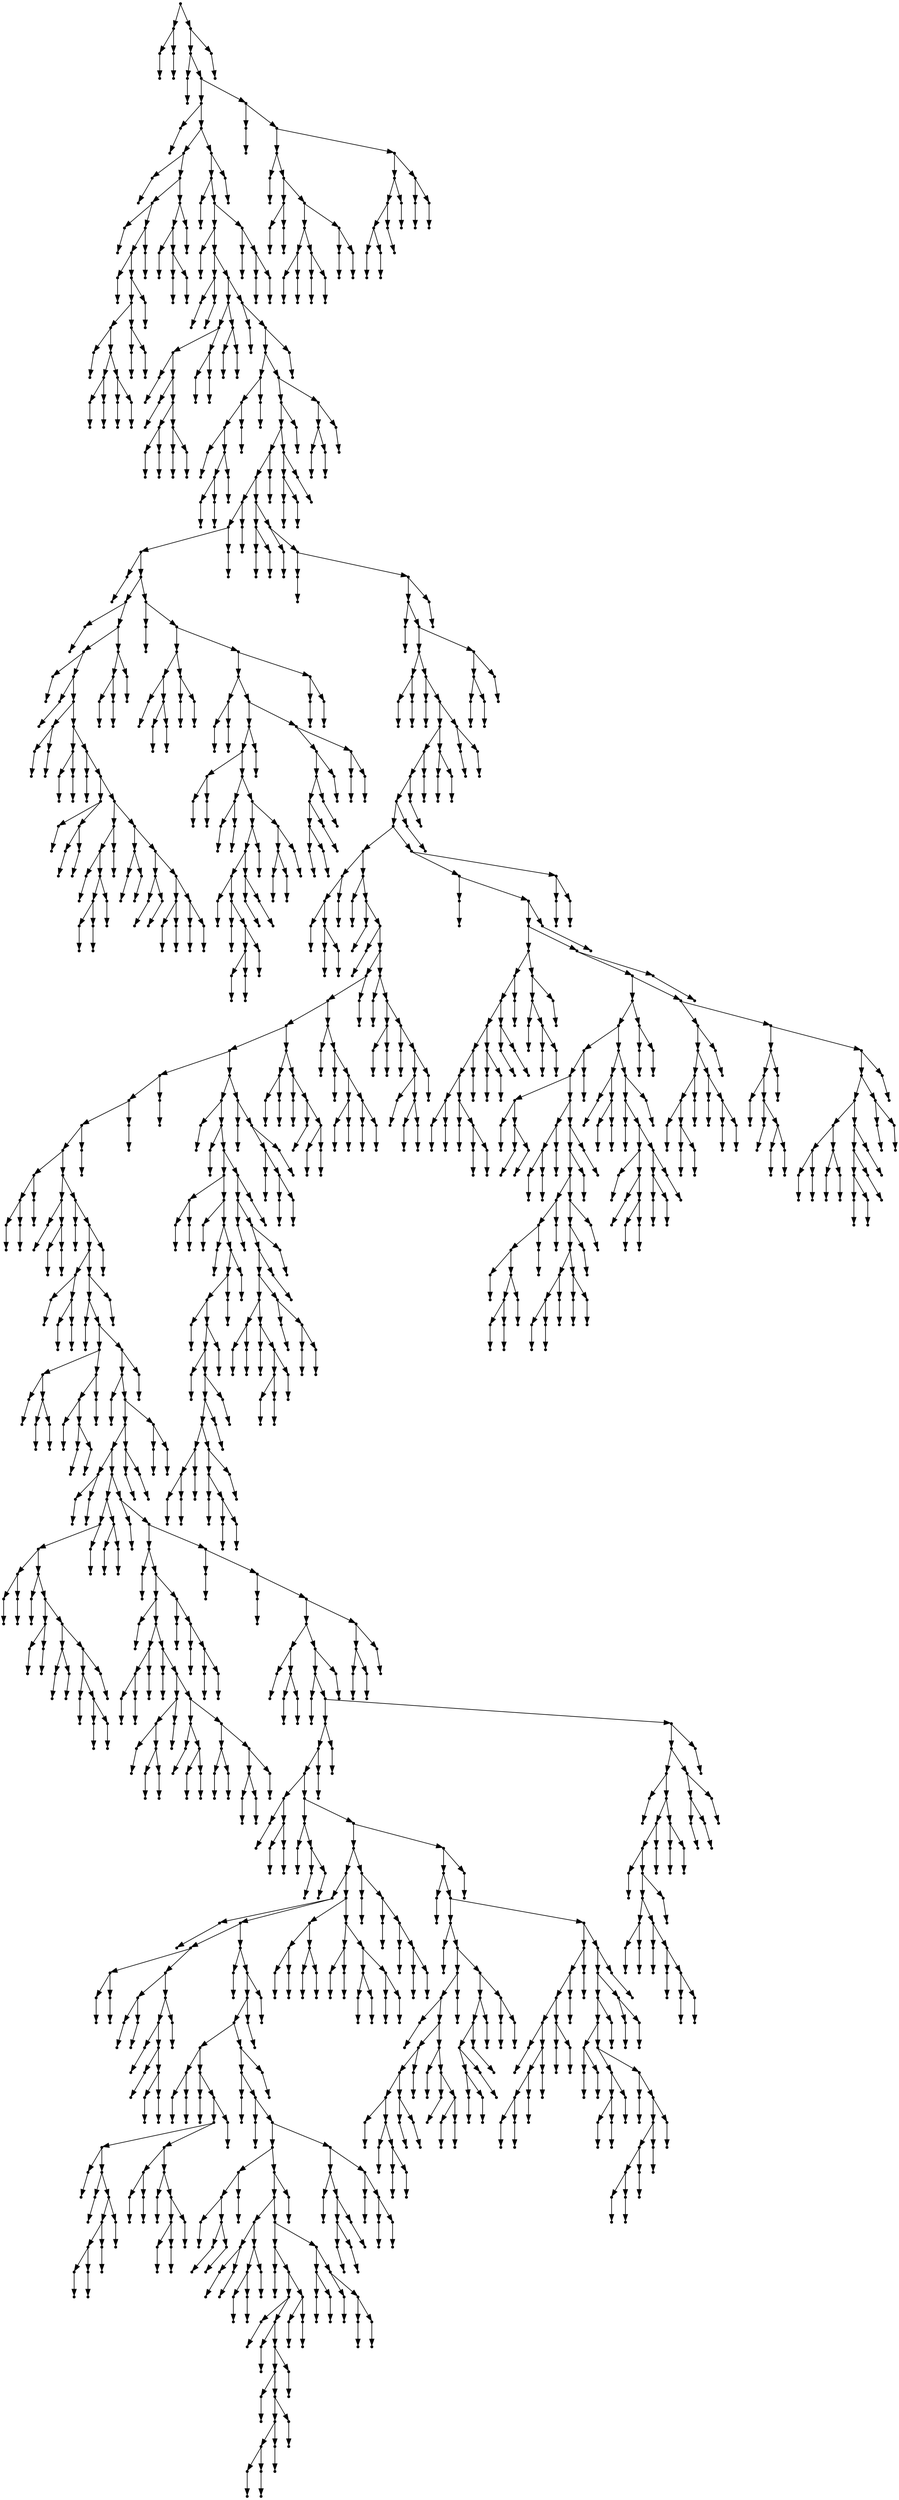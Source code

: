 digraph {
  1582 [shape=point];
  4 [shape=point];
  1 [shape=point];
  0 [shape=point];
  3 [shape=point];
  2 [shape=point];
  1581 [shape=point];
  1578 [shape=point];
  6 [shape=point];
  5 [shape=point];
  1577 [shape=point];
  1529 [shape=point];
  8 [shape=point];
  7 [shape=point];
  1528 [shape=point];
  55 [shape=point];
  10 [shape=point];
  9 [shape=point];
  54 [shape=point];
  42 [shape=point];
  12 [shape=point];
  11 [shape=point];
  41 [shape=point];
  38 [shape=point];
  14 [shape=point];
  13 [shape=point];
  37 [shape=point];
  34 [shape=point];
  28 [shape=point];
  16 [shape=point];
  15 [shape=point];
  27 [shape=point];
  21 [shape=point];
  18 [shape=point];
  17 [shape=point];
  20 [shape=point];
  19 [shape=point];
  26 [shape=point];
  23 [shape=point];
  22 [shape=point];
  25 [shape=point];
  24 [shape=point];
  33 [shape=point];
  30 [shape=point];
  29 [shape=point];
  32 [shape=point];
  31 [shape=point];
  36 [shape=point];
  35 [shape=point];
  40 [shape=point];
  39 [shape=point];
  53 [shape=point];
  50 [shape=point];
  44 [shape=point];
  43 [shape=point];
  49 [shape=point];
  46 [shape=point];
  45 [shape=point];
  48 [shape=point];
  47 [shape=point];
  52 [shape=point];
  51 [shape=point];
  1527 [shape=point];
  1524 [shape=point];
  57 [shape=point];
  56 [shape=point];
  1523 [shape=point];
  1514 [shape=point];
  59 [shape=point];
  58 [shape=point];
  1513 [shape=point];
  64 [shape=point];
  61 [shape=point];
  60 [shape=point];
  63 [shape=point];
  62 [shape=point];
  1512 [shape=point];
  93 [shape=point];
  87 [shape=point];
  81 [shape=point];
  66 [shape=point];
  65 [shape=point];
  80 [shape=point];
  68 [shape=point];
  67 [shape=point];
  79 [shape=point];
  73 [shape=point];
  70 [shape=point];
  69 [shape=point];
  72 [shape=point];
  71 [shape=point];
  78 [shape=point];
  75 [shape=point];
  74 [shape=point];
  77 [shape=point];
  76 [shape=point];
  86 [shape=point];
  83 [shape=point];
  82 [shape=point];
  85 [shape=point];
  84 [shape=point];
  92 [shape=point];
  89 [shape=point];
  88 [shape=point];
  91 [shape=point];
  90 [shape=point];
  1511 [shape=point];
  95 [shape=point];
  94 [shape=point];
  1510 [shape=point];
  1507 [shape=point];
  112 [shape=point];
  109 [shape=point];
  106 [shape=point];
  97 [shape=point];
  96 [shape=point];
  105 [shape=point];
  102 [shape=point];
  99 [shape=point];
  98 [shape=point];
  101 [shape=point];
  100 [shape=point];
  104 [shape=point];
  103 [shape=point];
  108 [shape=point];
  107 [shape=point];
  111 [shape=point];
  110 [shape=point];
  1506 [shape=point];
  1497 [shape=point];
  1494 [shape=point];
  1485 [shape=point];
  1482 [shape=point];
  300 [shape=point];
  297 [shape=point];
  294 [shape=point];
  114 [shape=point];
  113 [shape=point];
  293 [shape=point];
  194 [shape=point];
  116 [shape=point];
  115 [shape=point];
  193 [shape=point];
  184 [shape=point];
  118 [shape=point];
  117 [shape=point];
  183 [shape=point];
  120 [shape=point];
  119 [shape=point];
  182 [shape=point];
  125 [shape=point];
  122 [shape=point];
  121 [shape=point];
  124 [shape=point];
  123 [shape=point];
  181 [shape=point];
  130 [shape=point];
  127 [shape=point];
  126 [shape=point];
  129 [shape=point];
  128 [shape=point];
  180 [shape=point];
  132 [shape=point];
  131 [shape=point];
  179 [shape=point];
  140 [shape=point];
  134 [shape=point];
  133 [shape=point];
  139 [shape=point];
  136 [shape=point];
  135 [shape=point];
  138 [shape=point];
  137 [shape=point];
  178 [shape=point];
  154 [shape=point];
  151 [shape=point];
  142 [shape=point];
  141 [shape=point];
  150 [shape=point];
  147 [shape=point];
  144 [shape=point];
  143 [shape=point];
  146 [shape=point];
  145 [shape=point];
  149 [shape=point];
  148 [shape=point];
  153 [shape=point];
  152 [shape=point];
  177 [shape=point];
  159 [shape=point];
  156 [shape=point];
  155 [shape=point];
  158 [shape=point];
  157 [shape=point];
  176 [shape=point];
  164 [shape=point];
  161 [shape=point];
  160 [shape=point];
  163 [shape=point];
  162 [shape=point];
  175 [shape=point];
  169 [shape=point];
  166 [shape=point];
  165 [shape=point];
  168 [shape=point];
  167 [shape=point];
  174 [shape=point];
  171 [shape=point];
  170 [shape=point];
  173 [shape=point];
  172 [shape=point];
  192 [shape=point];
  189 [shape=point];
  186 [shape=point];
  185 [shape=point];
  188 [shape=point];
  187 [shape=point];
  191 [shape=point];
  190 [shape=point];
  292 [shape=point];
  196 [shape=point];
  195 [shape=point];
  291 [shape=point];
  210 [shape=point];
  204 [shape=point];
  198 [shape=point];
  197 [shape=point];
  203 [shape=point];
  200 [shape=point];
  199 [shape=point];
  202 [shape=point];
  201 [shape=point];
  209 [shape=point];
  206 [shape=point];
  205 [shape=point];
  208 [shape=point];
  207 [shape=point];
  290 [shape=point];
  284 [shape=point];
  215 [shape=point];
  212 [shape=point];
  211 [shape=point];
  214 [shape=point];
  213 [shape=point];
  283 [shape=point];
  262 [shape=point];
  259 [shape=point];
  220 [shape=point];
  217 [shape=point];
  216 [shape=point];
  219 [shape=point];
  218 [shape=point];
  258 [shape=point];
  225 [shape=point];
  222 [shape=point];
  221 [shape=point];
  224 [shape=point];
  223 [shape=point];
  257 [shape=point];
  248 [shape=point];
  245 [shape=point];
  239 [shape=point];
  227 [shape=point];
  226 [shape=point];
  238 [shape=point];
  229 [shape=point];
  228 [shape=point];
  237 [shape=point];
  234 [shape=point];
  231 [shape=point];
  230 [shape=point];
  233 [shape=point];
  232 [shape=point];
  236 [shape=point];
  235 [shape=point];
  244 [shape=point];
  241 [shape=point];
  240 [shape=point];
  243 [shape=point];
  242 [shape=point];
  247 [shape=point];
  246 [shape=point];
  256 [shape=point];
  253 [shape=point];
  250 [shape=point];
  249 [shape=point];
  252 [shape=point];
  251 [shape=point];
  255 [shape=point];
  254 [shape=point];
  261 [shape=point];
  260 [shape=point];
  282 [shape=point];
  276 [shape=point];
  273 [shape=point];
  270 [shape=point];
  267 [shape=point];
  264 [shape=point];
  263 [shape=point];
  266 [shape=point];
  265 [shape=point];
  269 [shape=point];
  268 [shape=point];
  272 [shape=point];
  271 [shape=point];
  275 [shape=point];
  274 [shape=point];
  281 [shape=point];
  278 [shape=point];
  277 [shape=point];
  280 [shape=point];
  279 [shape=point];
  289 [shape=point];
  286 [shape=point];
  285 [shape=point];
  288 [shape=point];
  287 [shape=point];
  296 [shape=point];
  295 [shape=point];
  299 [shape=point];
  298 [shape=point];
  1481 [shape=point];
  305 [shape=point];
  302 [shape=point];
  301 [shape=point];
  304 [shape=point];
  303 [shape=point];
  1480 [shape=point];
  307 [shape=point];
  306 [shape=point];
  1479 [shape=point];
  309 [shape=point];
  308 [shape=point];
  1478 [shape=point];
  1475 [shape=point];
  311 [shape=point];
  310 [shape=point];
  1474 [shape=point];
  1465 [shape=point];
  316 [shape=point];
  313 [shape=point];
  312 [shape=point];
  315 [shape=point];
  314 [shape=point];
  1464 [shape=point];
  318 [shape=point];
  317 [shape=point];
  1463 [shape=point];
  1457 [shape=point];
  1451 [shape=point];
  1448 [shape=point];
  1445 [shape=point];
  1442 [shape=point];
  1202 [shape=point];
  329 [shape=point];
  326 [shape=point];
  320 [shape=point];
  319 [shape=point];
  325 [shape=point];
  322 [shape=point];
  321 [shape=point];
  324 [shape=point];
  323 [shape=point];
  328 [shape=point];
  327 [shape=point];
  1201 [shape=point];
  331 [shape=point];
  330 [shape=point];
  1200 [shape=point];
  333 [shape=point];
  332 [shape=point];
  1199 [shape=point];
  335 [shape=point];
  334 [shape=point];
  1198 [shape=point];
  1174 [shape=point];
  1171 [shape=point];
  1153 [shape=point];
  1135 [shape=point];
  1021 [shape=point];
  1018 [shape=point];
  1015 [shape=point];
  1012 [shape=point];
  343 [shape=point];
  340 [shape=point];
  337 [shape=point];
  336 [shape=point];
  339 [shape=point];
  338 [shape=point];
  342 [shape=point];
  341 [shape=point];
  1011 [shape=point];
  351 [shape=point];
  345 [shape=point];
  344 [shape=point];
  350 [shape=point];
  347 [shape=point];
  346 [shape=point];
  349 [shape=point];
  348 [shape=point];
  1010 [shape=point];
  353 [shape=point];
  352 [shape=point];
  1009 [shape=point];
  1006 [shape=point];
  361 [shape=point];
  355 [shape=point];
  354 [shape=point];
  360 [shape=point];
  357 [shape=point];
  356 [shape=point];
  359 [shape=point];
  358 [shape=point];
  1005 [shape=point];
  1002 [shape=point];
  363 [shape=point];
  362 [shape=point];
  1001 [shape=point];
  383 [shape=point];
  371 [shape=point];
  365 [shape=point];
  364 [shape=point];
  370 [shape=point];
  367 [shape=point];
  366 [shape=point];
  369 [shape=point];
  368 [shape=point];
  382 [shape=point];
  379 [shape=point];
  373 [shape=point];
  372 [shape=point];
  378 [shape=point];
  375 [shape=point];
  374 [shape=point];
  377 [shape=point];
  376 [shape=point];
  381 [shape=point];
  380 [shape=point];
  1000 [shape=point];
  997 [shape=point];
  385 [shape=point];
  384 [shape=point];
  996 [shape=point];
  990 [shape=point];
  984 [shape=point];
  390 [shape=point];
  387 [shape=point];
  386 [shape=point];
  389 [shape=point];
  388 [shape=point];
  983 [shape=point];
  431 [shape=point];
  425 [shape=point];
  422 [shape=point];
  395 [shape=point];
  392 [shape=point];
  391 [shape=point];
  394 [shape=point];
  393 [shape=point];
  421 [shape=point];
  397 [shape=point];
  396 [shape=point];
  420 [shape=point];
  402 [shape=point];
  399 [shape=point];
  398 [shape=point];
  401 [shape=point];
  400 [shape=point];
  419 [shape=point];
  407 [shape=point];
  404 [shape=point];
  403 [shape=point];
  406 [shape=point];
  405 [shape=point];
  418 [shape=point];
  415 [shape=point];
  409 [shape=point];
  408 [shape=point];
  414 [shape=point];
  411 [shape=point];
  410 [shape=point];
  413 [shape=point];
  412 [shape=point];
  417 [shape=point];
  416 [shape=point];
  424 [shape=point];
  423 [shape=point];
  430 [shape=point];
  427 [shape=point];
  426 [shape=point];
  429 [shape=point];
  428 [shape=point];
  982 [shape=point];
  433 [shape=point];
  432 [shape=point];
  981 [shape=point];
  498 [shape=point];
  435 [shape=point];
  434 [shape=point];
  497 [shape=point];
  485 [shape=point];
  437 [shape=point];
  436 [shape=point];
  484 [shape=point];
  445 [shape=point];
  442 [shape=point];
  439 [shape=point];
  438 [shape=point];
  441 [shape=point];
  440 [shape=point];
  444 [shape=point];
  443 [shape=point];
  483 [shape=point];
  447 [shape=point];
  446 [shape=point];
  482 [shape=point];
  458 [shape=point];
  455 [shape=point];
  449 [shape=point];
  448 [shape=point];
  454 [shape=point];
  451 [shape=point];
  450 [shape=point];
  453 [shape=point];
  452 [shape=point];
  457 [shape=point];
  456 [shape=point];
  481 [shape=point];
  466 [shape=point];
  460 [shape=point];
  459 [shape=point];
  465 [shape=point];
  462 [shape=point];
  461 [shape=point];
  464 [shape=point];
  463 [shape=point];
  480 [shape=point];
  471 [shape=point];
  468 [shape=point];
  467 [shape=point];
  470 [shape=point];
  469 [shape=point];
  479 [shape=point];
  476 [shape=point];
  473 [shape=point];
  472 [shape=point];
  475 [shape=point];
  474 [shape=point];
  478 [shape=point];
  477 [shape=point];
  496 [shape=point];
  487 [shape=point];
  486 [shape=point];
  495 [shape=point];
  489 [shape=point];
  488 [shape=point];
  494 [shape=point];
  491 [shape=point];
  490 [shape=point];
  493 [shape=point];
  492 [shape=point];
  980 [shape=point];
  500 [shape=point];
  499 [shape=point];
  979 [shape=point];
  502 [shape=point];
  501 [shape=point];
  978 [shape=point];
  969 [shape=point];
  510 [shape=point];
  504 [shape=point];
  503 [shape=point];
  509 [shape=point];
  506 [shape=point];
  505 [shape=point];
  508 [shape=point];
  507 [shape=point];
  968 [shape=point];
  965 [shape=point];
  512 [shape=point];
  511 [shape=point];
  964 [shape=point];
  916 [shape=point];
  913 [shape=point];
  910 [shape=point];
  520 [shape=point];
  514 [shape=point];
  513 [shape=point];
  519 [shape=point];
  516 [shape=point];
  515 [shape=point];
  518 [shape=point];
  517 [shape=point];
  909 [shape=point];
  528 [shape=point];
  522 [shape=point];
  521 [shape=point];
  527 [shape=point];
  524 [shape=point];
  523 [shape=point];
  526 [shape=point];
  525 [shape=point];
  908 [shape=point];
  767 [shape=point];
  752 [shape=point];
  722 [shape=point];
  530 [shape=point];
  529 [shape=point];
  721 [shape=point];
  556 [shape=point];
  535 [shape=point];
  532 [shape=point];
  531 [shape=point];
  534 [shape=point];
  533 [shape=point];
  555 [shape=point];
  540 [shape=point];
  537 [shape=point];
  536 [shape=point];
  539 [shape=point];
  538 [shape=point];
  554 [shape=point];
  551 [shape=point];
  542 [shape=point];
  541 [shape=point];
  550 [shape=point];
  544 [shape=point];
  543 [shape=point];
  549 [shape=point];
  546 [shape=point];
  545 [shape=point];
  548 [shape=point];
  547 [shape=point];
  553 [shape=point];
  552 [shape=point];
  720 [shape=point];
  558 [shape=point];
  557 [shape=point];
  719 [shape=point];
  716 [shape=point];
  713 [shape=point];
  605 [shape=point];
  563 [shape=point];
  560 [shape=point];
  559 [shape=point];
  562 [shape=point];
  561 [shape=point];
  604 [shape=point];
  565 [shape=point];
  564 [shape=point];
  603 [shape=point];
  600 [shape=point];
  582 [shape=point];
  567 [shape=point];
  566 [shape=point];
  581 [shape=point];
  569 [shape=point];
  568 [shape=point];
  580 [shape=point];
  577 [shape=point];
  574 [shape=point];
  571 [shape=point];
  570 [shape=point];
  573 [shape=point];
  572 [shape=point];
  576 [shape=point];
  575 [shape=point];
  579 [shape=point];
  578 [shape=point];
  599 [shape=point];
  587 [shape=point];
  584 [shape=point];
  583 [shape=point];
  586 [shape=point];
  585 [shape=point];
  598 [shape=point];
  589 [shape=point];
  588 [shape=point];
  597 [shape=point];
  594 [shape=point];
  591 [shape=point];
  590 [shape=point];
  593 [shape=point];
  592 [shape=point];
  596 [shape=point];
  595 [shape=point];
  602 [shape=point];
  601 [shape=point];
  712 [shape=point];
  709 [shape=point];
  607 [shape=point];
  606 [shape=point];
  708 [shape=point];
  609 [shape=point];
  608 [shape=point];
  707 [shape=point];
  686 [shape=point];
  620 [shape=point];
  617 [shape=point];
  611 [shape=point];
  610 [shape=point];
  616 [shape=point];
  613 [shape=point];
  612 [shape=point];
  615 [shape=point];
  614 [shape=point];
  619 [shape=point];
  618 [shape=point];
  685 [shape=point];
  682 [shape=point];
  634 [shape=point];
  625 [shape=point];
  622 [shape=point];
  621 [shape=point];
  624 [shape=point];
  623 [shape=point];
  633 [shape=point];
  630 [shape=point];
  627 [shape=point];
  626 [shape=point];
  629 [shape=point];
  628 [shape=point];
  632 [shape=point];
  631 [shape=point];
  681 [shape=point];
  666 [shape=point];
  636 [shape=point];
  635 [shape=point];
  665 [shape=point];
  659 [shape=point];
  638 [shape=point];
  637 [shape=point];
  658 [shape=point];
  640 [shape=point];
  639 [shape=point];
  657 [shape=point];
  654 [shape=point];
  642 [shape=point];
  641 [shape=point];
  653 [shape=point];
  650 [shape=point];
  647 [shape=point];
  644 [shape=point];
  643 [shape=point];
  646 [shape=point];
  645 [shape=point];
  649 [shape=point];
  648 [shape=point];
  652 [shape=point];
  651 [shape=point];
  656 [shape=point];
  655 [shape=point];
  664 [shape=point];
  661 [shape=point];
  660 [shape=point];
  663 [shape=point];
  662 [shape=point];
  680 [shape=point];
  671 [shape=point];
  668 [shape=point];
  667 [shape=point];
  670 [shape=point];
  669 [shape=point];
  679 [shape=point];
  673 [shape=point];
  672 [shape=point];
  678 [shape=point];
  675 [shape=point];
  674 [shape=point];
  677 [shape=point];
  676 [shape=point];
  684 [shape=point];
  683 [shape=point];
  706 [shape=point];
  697 [shape=point];
  688 [shape=point];
  687 [shape=point];
  696 [shape=point];
  693 [shape=point];
  690 [shape=point];
  689 [shape=point];
  692 [shape=point];
  691 [shape=point];
  695 [shape=point];
  694 [shape=point];
  705 [shape=point];
  699 [shape=point];
  698 [shape=point];
  704 [shape=point];
  701 [shape=point];
  700 [shape=point];
  703 [shape=point];
  702 [shape=point];
  711 [shape=point];
  710 [shape=point];
  715 [shape=point];
  714 [shape=point];
  718 [shape=point];
  717 [shape=point];
  751 [shape=point];
  733 [shape=point];
  727 [shape=point];
  724 [shape=point];
  723 [shape=point];
  726 [shape=point];
  725 [shape=point];
  732 [shape=point];
  729 [shape=point];
  728 [shape=point];
  731 [shape=point];
  730 [shape=point];
  750 [shape=point];
  738 [shape=point];
  735 [shape=point];
  734 [shape=point];
  737 [shape=point];
  736 [shape=point];
  749 [shape=point];
  743 [shape=point];
  740 [shape=point];
  739 [shape=point];
  742 [shape=point];
  741 [shape=point];
  748 [shape=point];
  745 [shape=point];
  744 [shape=point];
  747 [shape=point];
  746 [shape=point];
  766 [shape=point];
  754 [shape=point];
  753 [shape=point];
  765 [shape=point];
  756 [shape=point];
  755 [shape=point];
  764 [shape=point];
  758 [shape=point];
  757 [shape=point];
  763 [shape=point];
  760 [shape=point];
  759 [shape=point];
  762 [shape=point];
  761 [shape=point];
  907 [shape=point];
  904 [shape=point];
  769 [shape=point];
  768 [shape=point];
  903 [shape=point];
  831 [shape=point];
  771 [shape=point];
  770 [shape=point];
  830 [shape=point];
  809 [shape=point];
  806 [shape=point];
  773 [shape=point];
  772 [shape=point];
  805 [shape=point];
  793 [shape=point];
  790 [shape=point];
  784 [shape=point];
  775 [shape=point];
  774 [shape=point];
  783 [shape=point];
  777 [shape=point];
  776 [shape=point];
  782 [shape=point];
  779 [shape=point];
  778 [shape=point];
  781 [shape=point];
  780 [shape=point];
  789 [shape=point];
  786 [shape=point];
  785 [shape=point];
  788 [shape=point];
  787 [shape=point];
  792 [shape=point];
  791 [shape=point];
  804 [shape=point];
  795 [shape=point];
  794 [shape=point];
  803 [shape=point];
  797 [shape=point];
  796 [shape=point];
  802 [shape=point];
  799 [shape=point];
  798 [shape=point];
  801 [shape=point];
  800 [shape=point];
  808 [shape=point];
  807 [shape=point];
  829 [shape=point];
  823 [shape=point];
  820 [shape=point];
  817 [shape=point];
  814 [shape=point];
  811 [shape=point];
  810 [shape=point];
  813 [shape=point];
  812 [shape=point];
  816 [shape=point];
  815 [shape=point];
  819 [shape=point];
  818 [shape=point];
  822 [shape=point];
  821 [shape=point];
  828 [shape=point];
  825 [shape=point];
  824 [shape=point];
  827 [shape=point];
  826 [shape=point];
  902 [shape=point];
  857 [shape=point];
  854 [shape=point];
  851 [shape=point];
  845 [shape=point];
  833 [shape=point];
  832 [shape=point];
  844 [shape=point];
  841 [shape=point];
  838 [shape=point];
  835 [shape=point];
  834 [shape=point];
  837 [shape=point];
  836 [shape=point];
  840 [shape=point];
  839 [shape=point];
  843 [shape=point];
  842 [shape=point];
  850 [shape=point];
  847 [shape=point];
  846 [shape=point];
  849 [shape=point];
  848 [shape=point];
  853 [shape=point];
  852 [shape=point];
  856 [shape=point];
  855 [shape=point];
  901 [shape=point];
  898 [shape=point];
  892 [shape=point];
  889 [shape=point];
  862 [shape=point];
  859 [shape=point];
  858 [shape=point];
  861 [shape=point];
  860 [shape=point];
  888 [shape=point];
  870 [shape=point];
  867 [shape=point];
  864 [shape=point];
  863 [shape=point];
  866 [shape=point];
  865 [shape=point];
  869 [shape=point];
  868 [shape=point];
  887 [shape=point];
  872 [shape=point];
  871 [shape=point];
  886 [shape=point];
  883 [shape=point];
  880 [shape=point];
  877 [shape=point];
  874 [shape=point];
  873 [shape=point];
  876 [shape=point];
  875 [shape=point];
  879 [shape=point];
  878 [shape=point];
  882 [shape=point];
  881 [shape=point];
  885 [shape=point];
  884 [shape=point];
  891 [shape=point];
  890 [shape=point];
  897 [shape=point];
  894 [shape=point];
  893 [shape=point];
  896 [shape=point];
  895 [shape=point];
  900 [shape=point];
  899 [shape=point];
  906 [shape=point];
  905 [shape=point];
  912 [shape=point];
  911 [shape=point];
  915 [shape=point];
  914 [shape=point];
  963 [shape=point];
  960 [shape=point];
  951 [shape=point];
  918 [shape=point];
  917 [shape=point];
  950 [shape=point];
  944 [shape=point];
  941 [shape=point];
  920 [shape=point];
  919 [shape=point];
  940 [shape=point];
  937 [shape=point];
  925 [shape=point];
  922 [shape=point];
  921 [shape=point];
  924 [shape=point];
  923 [shape=point];
  936 [shape=point];
  927 [shape=point];
  926 [shape=point];
  935 [shape=point];
  929 [shape=point];
  928 [shape=point];
  934 [shape=point];
  931 [shape=point];
  930 [shape=point];
  933 [shape=point];
  932 [shape=point];
  939 [shape=point];
  938 [shape=point];
  943 [shape=point];
  942 [shape=point];
  949 [shape=point];
  946 [shape=point];
  945 [shape=point];
  948 [shape=point];
  947 [shape=point];
  959 [shape=point];
  956 [shape=point];
  953 [shape=point];
  952 [shape=point];
  955 [shape=point];
  954 [shape=point];
  958 [shape=point];
  957 [shape=point];
  962 [shape=point];
  961 [shape=point];
  967 [shape=point];
  966 [shape=point];
  977 [shape=point];
  974 [shape=point];
  971 [shape=point];
  970 [shape=point];
  973 [shape=point];
  972 [shape=point];
  976 [shape=point];
  975 [shape=point];
  989 [shape=point];
  986 [shape=point];
  985 [shape=point];
  988 [shape=point];
  987 [shape=point];
  995 [shape=point];
  992 [shape=point];
  991 [shape=point];
  994 [shape=point];
  993 [shape=point];
  999 [shape=point];
  998 [shape=point];
  1004 [shape=point];
  1003 [shape=point];
  1008 [shape=point];
  1007 [shape=point];
  1014 [shape=point];
  1013 [shape=point];
  1017 [shape=point];
  1016 [shape=point];
  1020 [shape=point];
  1019 [shape=point];
  1134 [shape=point];
  1119 [shape=point];
  1023 [shape=point];
  1022 [shape=point];
  1118 [shape=point];
  1025 [shape=point];
  1024 [shape=point];
  1117 [shape=point];
  1078 [shape=point];
  1030 [shape=point];
  1027 [shape=point];
  1026 [shape=point];
  1029 [shape=point];
  1028 [shape=point];
  1077 [shape=point];
  1032 [shape=point];
  1031 [shape=point];
  1076 [shape=point];
  1034 [shape=point];
  1033 [shape=point];
  1075 [shape=point];
  1072 [shape=point];
  1069 [shape=point];
  1036 [shape=point];
  1035 [shape=point];
  1068 [shape=point];
  1065 [shape=point];
  1038 [shape=point];
  1037 [shape=point];
  1064 [shape=point];
  1061 [shape=point];
  1058 [shape=point];
  1046 [shape=point];
  1043 [shape=point];
  1040 [shape=point];
  1039 [shape=point];
  1042 [shape=point];
  1041 [shape=point];
  1045 [shape=point];
  1044 [shape=point];
  1057 [shape=point];
  1054 [shape=point];
  1048 [shape=point];
  1047 [shape=point];
  1053 [shape=point];
  1050 [shape=point];
  1049 [shape=point];
  1052 [shape=point];
  1051 [shape=point];
  1056 [shape=point];
  1055 [shape=point];
  1060 [shape=point];
  1059 [shape=point];
  1063 [shape=point];
  1062 [shape=point];
  1067 [shape=point];
  1066 [shape=point];
  1071 [shape=point];
  1070 [shape=point];
  1074 [shape=point];
  1073 [shape=point];
  1116 [shape=point];
  1113 [shape=point];
  1080 [shape=point];
  1079 [shape=point];
  1112 [shape=point];
  1109 [shape=point];
  1106 [shape=point];
  1097 [shape=point];
  1085 [shape=point];
  1082 [shape=point];
  1081 [shape=point];
  1084 [shape=point];
  1083 [shape=point];
  1096 [shape=point];
  1087 [shape=point];
  1086 [shape=point];
  1095 [shape=point];
  1092 [shape=point];
  1089 [shape=point];
  1088 [shape=point];
  1091 [shape=point];
  1090 [shape=point];
  1094 [shape=point];
  1093 [shape=point];
  1105 [shape=point];
  1099 [shape=point];
  1098 [shape=point];
  1104 [shape=point];
  1101 [shape=point];
  1100 [shape=point];
  1103 [shape=point];
  1102 [shape=point];
  1108 [shape=point];
  1107 [shape=point];
  1111 [shape=point];
  1110 [shape=point];
  1115 [shape=point];
  1114 [shape=point];
  1133 [shape=point];
  1121 [shape=point];
  1120 [shape=point];
  1132 [shape=point];
  1129 [shape=point];
  1123 [shape=point];
  1122 [shape=point];
  1128 [shape=point];
  1125 [shape=point];
  1124 [shape=point];
  1127 [shape=point];
  1126 [shape=point];
  1131 [shape=point];
  1130 [shape=point];
  1152 [shape=point];
  1140 [shape=point];
  1137 [shape=point];
  1136 [shape=point];
  1139 [shape=point];
  1138 [shape=point];
  1151 [shape=point];
  1142 [shape=point];
  1141 [shape=point];
  1150 [shape=point];
  1144 [shape=point];
  1143 [shape=point];
  1149 [shape=point];
  1146 [shape=point];
  1145 [shape=point];
  1148 [shape=point];
  1147 [shape=point];
  1170 [shape=point];
  1155 [shape=point];
  1154 [shape=point];
  1169 [shape=point];
  1157 [shape=point];
  1156 [shape=point];
  1168 [shape=point];
  1162 [shape=point];
  1159 [shape=point];
  1158 [shape=point];
  1161 [shape=point];
  1160 [shape=point];
  1167 [shape=point];
  1164 [shape=point];
  1163 [shape=point];
  1166 [shape=point];
  1165 [shape=point];
  1173 [shape=point];
  1172 [shape=point];
  1197 [shape=point];
  1176 [shape=point];
  1175 [shape=point];
  1196 [shape=point];
  1181 [shape=point];
  1178 [shape=point];
  1177 [shape=point];
  1180 [shape=point];
  1179 [shape=point];
  1195 [shape=point];
  1183 [shape=point];
  1182 [shape=point];
  1194 [shape=point];
  1191 [shape=point];
  1185 [shape=point];
  1184 [shape=point];
  1190 [shape=point];
  1187 [shape=point];
  1186 [shape=point];
  1189 [shape=point];
  1188 [shape=point];
  1193 [shape=point];
  1192 [shape=point];
  1441 [shape=point];
  1435 [shape=point];
  1204 [shape=point];
  1203 [shape=point];
  1434 [shape=point];
  1431 [shape=point];
  1248 [shape=point];
  1236 [shape=point];
  1233 [shape=point];
  1227 [shape=point];
  1221 [shape=point];
  1218 [shape=point];
  1209 [shape=point];
  1206 [shape=point];
  1205 [shape=point];
  1208 [shape=point];
  1207 [shape=point];
  1217 [shape=point];
  1211 [shape=point];
  1210 [shape=point];
  1216 [shape=point];
  1213 [shape=point];
  1212 [shape=point];
  1215 [shape=point];
  1214 [shape=point];
  1220 [shape=point];
  1219 [shape=point];
  1226 [shape=point];
  1223 [shape=point];
  1222 [shape=point];
  1225 [shape=point];
  1224 [shape=point];
  1232 [shape=point];
  1229 [shape=point];
  1228 [shape=point];
  1231 [shape=point];
  1230 [shape=point];
  1235 [shape=point];
  1234 [shape=point];
  1247 [shape=point];
  1244 [shape=point];
  1238 [shape=point];
  1237 [shape=point];
  1243 [shape=point];
  1240 [shape=point];
  1239 [shape=point];
  1242 [shape=point];
  1241 [shape=point];
  1246 [shape=point];
  1245 [shape=point];
  1430 [shape=point];
  1427 [shape=point];
  1355 [shape=point];
  1349 [shape=point];
  1313 [shape=point];
  1310 [shape=point];
  1256 [shape=point];
  1250 [shape=point];
  1249 [shape=point];
  1255 [shape=point];
  1252 [shape=point];
  1251 [shape=point];
  1254 [shape=point];
  1253 [shape=point];
  1309 [shape=point];
  1264 [shape=point];
  1261 [shape=point];
  1258 [shape=point];
  1257 [shape=point];
  1260 [shape=point];
  1259 [shape=point];
  1263 [shape=point];
  1262 [shape=point];
  1308 [shape=point];
  1305 [shape=point];
  1302 [shape=point];
  1281 [shape=point];
  1278 [shape=point];
  1275 [shape=point];
  1266 [shape=point];
  1265 [shape=point];
  1274 [shape=point];
  1271 [shape=point];
  1268 [shape=point];
  1267 [shape=point];
  1270 [shape=point];
  1269 [shape=point];
  1273 [shape=point];
  1272 [shape=point];
  1277 [shape=point];
  1276 [shape=point];
  1280 [shape=point];
  1279 [shape=point];
  1301 [shape=point];
  1298 [shape=point];
  1295 [shape=point];
  1289 [shape=point];
  1286 [shape=point];
  1283 [shape=point];
  1282 [shape=point];
  1285 [shape=point];
  1284 [shape=point];
  1288 [shape=point];
  1287 [shape=point];
  1294 [shape=point];
  1291 [shape=point];
  1290 [shape=point];
  1293 [shape=point];
  1292 [shape=point];
  1297 [shape=point];
  1296 [shape=point];
  1300 [shape=point];
  1299 [shape=point];
  1304 [shape=point];
  1303 [shape=point];
  1307 [shape=point];
  1306 [shape=point];
  1312 [shape=point];
  1311 [shape=point];
  1348 [shape=point];
  1321 [shape=point];
  1315 [shape=point];
  1314 [shape=point];
  1320 [shape=point];
  1317 [shape=point];
  1316 [shape=point];
  1319 [shape=point];
  1318 [shape=point];
  1347 [shape=point];
  1344 [shape=point];
  1323 [shape=point];
  1322 [shape=point];
  1343 [shape=point];
  1334 [shape=point];
  1325 [shape=point];
  1324 [shape=point];
  1333 [shape=point];
  1327 [shape=point];
  1326 [shape=point];
  1332 [shape=point];
  1329 [shape=point];
  1328 [shape=point];
  1331 [shape=point];
  1330 [shape=point];
  1342 [shape=point];
  1339 [shape=point];
  1336 [shape=point];
  1335 [shape=point];
  1338 [shape=point];
  1337 [shape=point];
  1341 [shape=point];
  1340 [shape=point];
  1346 [shape=point];
  1345 [shape=point];
  1354 [shape=point];
  1351 [shape=point];
  1350 [shape=point];
  1353 [shape=point];
  1352 [shape=point];
  1426 [shape=point];
  1378 [shape=point];
  1375 [shape=point];
  1366 [shape=point];
  1363 [shape=point];
  1357 [shape=point];
  1356 [shape=point];
  1362 [shape=point];
  1359 [shape=point];
  1358 [shape=point];
  1361 [shape=point];
  1360 [shape=point];
  1365 [shape=point];
  1364 [shape=point];
  1374 [shape=point];
  1368 [shape=point];
  1367 [shape=point];
  1373 [shape=point];
  1370 [shape=point];
  1369 [shape=point];
  1372 [shape=point];
  1371 [shape=point];
  1377 [shape=point];
  1376 [shape=point];
  1425 [shape=point];
  1392 [shape=point];
  1389 [shape=point];
  1380 [shape=point];
  1379 [shape=point];
  1388 [shape=point];
  1382 [shape=point];
  1381 [shape=point];
  1387 [shape=point];
  1384 [shape=point];
  1383 [shape=point];
  1386 [shape=point];
  1385 [shape=point];
  1391 [shape=point];
  1390 [shape=point];
  1424 [shape=point];
  1421 [shape=point];
  1415 [shape=point];
  1403 [shape=point];
  1397 [shape=point];
  1394 [shape=point];
  1393 [shape=point];
  1396 [shape=point];
  1395 [shape=point];
  1402 [shape=point];
  1399 [shape=point];
  1398 [shape=point];
  1401 [shape=point];
  1400 [shape=point];
  1414 [shape=point];
  1411 [shape=point];
  1408 [shape=point];
  1405 [shape=point];
  1404 [shape=point];
  1407 [shape=point];
  1406 [shape=point];
  1410 [shape=point];
  1409 [shape=point];
  1413 [shape=point];
  1412 [shape=point];
  1420 [shape=point];
  1417 [shape=point];
  1416 [shape=point];
  1419 [shape=point];
  1418 [shape=point];
  1423 [shape=point];
  1422 [shape=point];
  1429 [shape=point];
  1428 [shape=point];
  1433 [shape=point];
  1432 [shape=point];
  1440 [shape=point];
  1437 [shape=point];
  1436 [shape=point];
  1439 [shape=point];
  1438 [shape=point];
  1444 [shape=point];
  1443 [shape=point];
  1447 [shape=point];
  1446 [shape=point];
  1450 [shape=point];
  1449 [shape=point];
  1456 [shape=point];
  1453 [shape=point];
  1452 [shape=point];
  1455 [shape=point];
  1454 [shape=point];
  1462 [shape=point];
  1459 [shape=point];
  1458 [shape=point];
  1461 [shape=point];
  1460 [shape=point];
  1473 [shape=point];
  1470 [shape=point];
  1467 [shape=point];
  1466 [shape=point];
  1469 [shape=point];
  1468 [shape=point];
  1472 [shape=point];
  1471 [shape=point];
  1477 [shape=point];
  1476 [shape=point];
  1484 [shape=point];
  1483 [shape=point];
  1493 [shape=point];
  1490 [shape=point];
  1487 [shape=point];
  1486 [shape=point];
  1489 [shape=point];
  1488 [shape=point];
  1492 [shape=point];
  1491 [shape=point];
  1496 [shape=point];
  1495 [shape=point];
  1505 [shape=point];
  1502 [shape=point];
  1499 [shape=point];
  1498 [shape=point];
  1501 [shape=point];
  1500 [shape=point];
  1504 [shape=point];
  1503 [shape=point];
  1509 [shape=point];
  1508 [shape=point];
  1522 [shape=point];
  1516 [shape=point];
  1515 [shape=point];
  1521 [shape=point];
  1518 [shape=point];
  1517 [shape=point];
  1520 [shape=point];
  1519 [shape=point];
  1526 [shape=point];
  1525 [shape=point];
  1576 [shape=point];
  1531 [shape=point];
  1530 [shape=point];
  1575 [shape=point];
  1557 [shape=point];
  1533 [shape=point];
  1532 [shape=point];
  1556 [shape=point];
  1538 [shape=point];
  1535 [shape=point];
  1534 [shape=point];
  1537 [shape=point];
  1536 [shape=point];
  1555 [shape=point];
  1549 [shape=point];
  1543 [shape=point];
  1540 [shape=point];
  1539 [shape=point];
  1542 [shape=point];
  1541 [shape=point];
  1548 [shape=point];
  1545 [shape=point];
  1544 [shape=point];
  1547 [shape=point];
  1546 [shape=point];
  1554 [shape=point];
  1551 [shape=point];
  1550 [shape=point];
  1553 [shape=point];
  1552 [shape=point];
  1574 [shape=point];
  1568 [shape=point];
  1565 [shape=point];
  1562 [shape=point];
  1559 [shape=point];
  1558 [shape=point];
  1561 [shape=point];
  1560 [shape=point];
  1564 [shape=point];
  1563 [shape=point];
  1567 [shape=point];
  1566 [shape=point];
  1573 [shape=point];
  1570 [shape=point];
  1569 [shape=point];
  1572 [shape=point];
  1571 [shape=point];
  1580 [shape=point];
  1579 [shape=point];
1582 -> 4;
4 -> 1;
1 -> 0;
4 -> 3;
3 -> 2;
1582 -> 1581;
1581 -> 1578;
1578 -> 6;
6 -> 5;
1578 -> 1577;
1577 -> 1529;
1529 -> 8;
8 -> 7;
1529 -> 1528;
1528 -> 55;
55 -> 10;
10 -> 9;
55 -> 54;
54 -> 42;
42 -> 12;
12 -> 11;
42 -> 41;
41 -> 38;
38 -> 14;
14 -> 13;
38 -> 37;
37 -> 34;
34 -> 28;
28 -> 16;
16 -> 15;
28 -> 27;
27 -> 21;
21 -> 18;
18 -> 17;
21 -> 20;
20 -> 19;
27 -> 26;
26 -> 23;
23 -> 22;
26 -> 25;
25 -> 24;
34 -> 33;
33 -> 30;
30 -> 29;
33 -> 32;
32 -> 31;
37 -> 36;
36 -> 35;
41 -> 40;
40 -> 39;
54 -> 53;
53 -> 50;
50 -> 44;
44 -> 43;
50 -> 49;
49 -> 46;
46 -> 45;
49 -> 48;
48 -> 47;
53 -> 52;
52 -> 51;
1528 -> 1527;
1527 -> 1524;
1524 -> 57;
57 -> 56;
1524 -> 1523;
1523 -> 1514;
1514 -> 59;
59 -> 58;
1514 -> 1513;
1513 -> 64;
64 -> 61;
61 -> 60;
64 -> 63;
63 -> 62;
1513 -> 1512;
1512 -> 93;
93 -> 87;
87 -> 81;
81 -> 66;
66 -> 65;
81 -> 80;
80 -> 68;
68 -> 67;
80 -> 79;
79 -> 73;
73 -> 70;
70 -> 69;
73 -> 72;
72 -> 71;
79 -> 78;
78 -> 75;
75 -> 74;
78 -> 77;
77 -> 76;
87 -> 86;
86 -> 83;
83 -> 82;
86 -> 85;
85 -> 84;
93 -> 92;
92 -> 89;
89 -> 88;
92 -> 91;
91 -> 90;
1512 -> 1511;
1511 -> 95;
95 -> 94;
1511 -> 1510;
1510 -> 1507;
1507 -> 112;
112 -> 109;
109 -> 106;
106 -> 97;
97 -> 96;
106 -> 105;
105 -> 102;
102 -> 99;
99 -> 98;
102 -> 101;
101 -> 100;
105 -> 104;
104 -> 103;
109 -> 108;
108 -> 107;
112 -> 111;
111 -> 110;
1507 -> 1506;
1506 -> 1497;
1497 -> 1494;
1494 -> 1485;
1485 -> 1482;
1482 -> 300;
300 -> 297;
297 -> 294;
294 -> 114;
114 -> 113;
294 -> 293;
293 -> 194;
194 -> 116;
116 -> 115;
194 -> 193;
193 -> 184;
184 -> 118;
118 -> 117;
184 -> 183;
183 -> 120;
120 -> 119;
183 -> 182;
182 -> 125;
125 -> 122;
122 -> 121;
125 -> 124;
124 -> 123;
182 -> 181;
181 -> 130;
130 -> 127;
127 -> 126;
130 -> 129;
129 -> 128;
181 -> 180;
180 -> 132;
132 -> 131;
180 -> 179;
179 -> 140;
140 -> 134;
134 -> 133;
140 -> 139;
139 -> 136;
136 -> 135;
139 -> 138;
138 -> 137;
179 -> 178;
178 -> 154;
154 -> 151;
151 -> 142;
142 -> 141;
151 -> 150;
150 -> 147;
147 -> 144;
144 -> 143;
147 -> 146;
146 -> 145;
150 -> 149;
149 -> 148;
154 -> 153;
153 -> 152;
178 -> 177;
177 -> 159;
159 -> 156;
156 -> 155;
159 -> 158;
158 -> 157;
177 -> 176;
176 -> 164;
164 -> 161;
161 -> 160;
164 -> 163;
163 -> 162;
176 -> 175;
175 -> 169;
169 -> 166;
166 -> 165;
169 -> 168;
168 -> 167;
175 -> 174;
174 -> 171;
171 -> 170;
174 -> 173;
173 -> 172;
193 -> 192;
192 -> 189;
189 -> 186;
186 -> 185;
189 -> 188;
188 -> 187;
192 -> 191;
191 -> 190;
293 -> 292;
292 -> 196;
196 -> 195;
292 -> 291;
291 -> 210;
210 -> 204;
204 -> 198;
198 -> 197;
204 -> 203;
203 -> 200;
200 -> 199;
203 -> 202;
202 -> 201;
210 -> 209;
209 -> 206;
206 -> 205;
209 -> 208;
208 -> 207;
291 -> 290;
290 -> 284;
284 -> 215;
215 -> 212;
212 -> 211;
215 -> 214;
214 -> 213;
284 -> 283;
283 -> 262;
262 -> 259;
259 -> 220;
220 -> 217;
217 -> 216;
220 -> 219;
219 -> 218;
259 -> 258;
258 -> 225;
225 -> 222;
222 -> 221;
225 -> 224;
224 -> 223;
258 -> 257;
257 -> 248;
248 -> 245;
245 -> 239;
239 -> 227;
227 -> 226;
239 -> 238;
238 -> 229;
229 -> 228;
238 -> 237;
237 -> 234;
234 -> 231;
231 -> 230;
234 -> 233;
233 -> 232;
237 -> 236;
236 -> 235;
245 -> 244;
244 -> 241;
241 -> 240;
244 -> 243;
243 -> 242;
248 -> 247;
247 -> 246;
257 -> 256;
256 -> 253;
253 -> 250;
250 -> 249;
253 -> 252;
252 -> 251;
256 -> 255;
255 -> 254;
262 -> 261;
261 -> 260;
283 -> 282;
282 -> 276;
276 -> 273;
273 -> 270;
270 -> 267;
267 -> 264;
264 -> 263;
267 -> 266;
266 -> 265;
270 -> 269;
269 -> 268;
273 -> 272;
272 -> 271;
276 -> 275;
275 -> 274;
282 -> 281;
281 -> 278;
278 -> 277;
281 -> 280;
280 -> 279;
290 -> 289;
289 -> 286;
286 -> 285;
289 -> 288;
288 -> 287;
297 -> 296;
296 -> 295;
300 -> 299;
299 -> 298;
1482 -> 1481;
1481 -> 305;
305 -> 302;
302 -> 301;
305 -> 304;
304 -> 303;
1481 -> 1480;
1480 -> 307;
307 -> 306;
1480 -> 1479;
1479 -> 309;
309 -> 308;
1479 -> 1478;
1478 -> 1475;
1475 -> 311;
311 -> 310;
1475 -> 1474;
1474 -> 1465;
1465 -> 316;
316 -> 313;
313 -> 312;
316 -> 315;
315 -> 314;
1465 -> 1464;
1464 -> 318;
318 -> 317;
1464 -> 1463;
1463 -> 1457;
1457 -> 1451;
1451 -> 1448;
1448 -> 1445;
1445 -> 1442;
1442 -> 1202;
1202 -> 329;
329 -> 326;
326 -> 320;
320 -> 319;
326 -> 325;
325 -> 322;
322 -> 321;
325 -> 324;
324 -> 323;
329 -> 328;
328 -> 327;
1202 -> 1201;
1201 -> 331;
331 -> 330;
1201 -> 1200;
1200 -> 333;
333 -> 332;
1200 -> 1199;
1199 -> 335;
335 -> 334;
1199 -> 1198;
1198 -> 1174;
1174 -> 1171;
1171 -> 1153;
1153 -> 1135;
1135 -> 1021;
1021 -> 1018;
1018 -> 1015;
1015 -> 1012;
1012 -> 343;
343 -> 340;
340 -> 337;
337 -> 336;
340 -> 339;
339 -> 338;
343 -> 342;
342 -> 341;
1012 -> 1011;
1011 -> 351;
351 -> 345;
345 -> 344;
351 -> 350;
350 -> 347;
347 -> 346;
350 -> 349;
349 -> 348;
1011 -> 1010;
1010 -> 353;
353 -> 352;
1010 -> 1009;
1009 -> 1006;
1006 -> 361;
361 -> 355;
355 -> 354;
361 -> 360;
360 -> 357;
357 -> 356;
360 -> 359;
359 -> 358;
1006 -> 1005;
1005 -> 1002;
1002 -> 363;
363 -> 362;
1002 -> 1001;
1001 -> 383;
383 -> 371;
371 -> 365;
365 -> 364;
371 -> 370;
370 -> 367;
367 -> 366;
370 -> 369;
369 -> 368;
383 -> 382;
382 -> 379;
379 -> 373;
373 -> 372;
379 -> 378;
378 -> 375;
375 -> 374;
378 -> 377;
377 -> 376;
382 -> 381;
381 -> 380;
1001 -> 1000;
1000 -> 997;
997 -> 385;
385 -> 384;
997 -> 996;
996 -> 990;
990 -> 984;
984 -> 390;
390 -> 387;
387 -> 386;
390 -> 389;
389 -> 388;
984 -> 983;
983 -> 431;
431 -> 425;
425 -> 422;
422 -> 395;
395 -> 392;
392 -> 391;
395 -> 394;
394 -> 393;
422 -> 421;
421 -> 397;
397 -> 396;
421 -> 420;
420 -> 402;
402 -> 399;
399 -> 398;
402 -> 401;
401 -> 400;
420 -> 419;
419 -> 407;
407 -> 404;
404 -> 403;
407 -> 406;
406 -> 405;
419 -> 418;
418 -> 415;
415 -> 409;
409 -> 408;
415 -> 414;
414 -> 411;
411 -> 410;
414 -> 413;
413 -> 412;
418 -> 417;
417 -> 416;
425 -> 424;
424 -> 423;
431 -> 430;
430 -> 427;
427 -> 426;
430 -> 429;
429 -> 428;
983 -> 982;
982 -> 433;
433 -> 432;
982 -> 981;
981 -> 498;
498 -> 435;
435 -> 434;
498 -> 497;
497 -> 485;
485 -> 437;
437 -> 436;
485 -> 484;
484 -> 445;
445 -> 442;
442 -> 439;
439 -> 438;
442 -> 441;
441 -> 440;
445 -> 444;
444 -> 443;
484 -> 483;
483 -> 447;
447 -> 446;
483 -> 482;
482 -> 458;
458 -> 455;
455 -> 449;
449 -> 448;
455 -> 454;
454 -> 451;
451 -> 450;
454 -> 453;
453 -> 452;
458 -> 457;
457 -> 456;
482 -> 481;
481 -> 466;
466 -> 460;
460 -> 459;
466 -> 465;
465 -> 462;
462 -> 461;
465 -> 464;
464 -> 463;
481 -> 480;
480 -> 471;
471 -> 468;
468 -> 467;
471 -> 470;
470 -> 469;
480 -> 479;
479 -> 476;
476 -> 473;
473 -> 472;
476 -> 475;
475 -> 474;
479 -> 478;
478 -> 477;
497 -> 496;
496 -> 487;
487 -> 486;
496 -> 495;
495 -> 489;
489 -> 488;
495 -> 494;
494 -> 491;
491 -> 490;
494 -> 493;
493 -> 492;
981 -> 980;
980 -> 500;
500 -> 499;
980 -> 979;
979 -> 502;
502 -> 501;
979 -> 978;
978 -> 969;
969 -> 510;
510 -> 504;
504 -> 503;
510 -> 509;
509 -> 506;
506 -> 505;
509 -> 508;
508 -> 507;
969 -> 968;
968 -> 965;
965 -> 512;
512 -> 511;
965 -> 964;
964 -> 916;
916 -> 913;
913 -> 910;
910 -> 520;
520 -> 514;
514 -> 513;
520 -> 519;
519 -> 516;
516 -> 515;
519 -> 518;
518 -> 517;
910 -> 909;
909 -> 528;
528 -> 522;
522 -> 521;
528 -> 527;
527 -> 524;
524 -> 523;
527 -> 526;
526 -> 525;
909 -> 908;
908 -> 767;
767 -> 752;
752 -> 722;
722 -> 530;
530 -> 529;
722 -> 721;
721 -> 556;
556 -> 535;
535 -> 532;
532 -> 531;
535 -> 534;
534 -> 533;
556 -> 555;
555 -> 540;
540 -> 537;
537 -> 536;
540 -> 539;
539 -> 538;
555 -> 554;
554 -> 551;
551 -> 542;
542 -> 541;
551 -> 550;
550 -> 544;
544 -> 543;
550 -> 549;
549 -> 546;
546 -> 545;
549 -> 548;
548 -> 547;
554 -> 553;
553 -> 552;
721 -> 720;
720 -> 558;
558 -> 557;
720 -> 719;
719 -> 716;
716 -> 713;
713 -> 605;
605 -> 563;
563 -> 560;
560 -> 559;
563 -> 562;
562 -> 561;
605 -> 604;
604 -> 565;
565 -> 564;
604 -> 603;
603 -> 600;
600 -> 582;
582 -> 567;
567 -> 566;
582 -> 581;
581 -> 569;
569 -> 568;
581 -> 580;
580 -> 577;
577 -> 574;
574 -> 571;
571 -> 570;
574 -> 573;
573 -> 572;
577 -> 576;
576 -> 575;
580 -> 579;
579 -> 578;
600 -> 599;
599 -> 587;
587 -> 584;
584 -> 583;
587 -> 586;
586 -> 585;
599 -> 598;
598 -> 589;
589 -> 588;
598 -> 597;
597 -> 594;
594 -> 591;
591 -> 590;
594 -> 593;
593 -> 592;
597 -> 596;
596 -> 595;
603 -> 602;
602 -> 601;
713 -> 712;
712 -> 709;
709 -> 607;
607 -> 606;
709 -> 708;
708 -> 609;
609 -> 608;
708 -> 707;
707 -> 686;
686 -> 620;
620 -> 617;
617 -> 611;
611 -> 610;
617 -> 616;
616 -> 613;
613 -> 612;
616 -> 615;
615 -> 614;
620 -> 619;
619 -> 618;
686 -> 685;
685 -> 682;
682 -> 634;
634 -> 625;
625 -> 622;
622 -> 621;
625 -> 624;
624 -> 623;
634 -> 633;
633 -> 630;
630 -> 627;
627 -> 626;
630 -> 629;
629 -> 628;
633 -> 632;
632 -> 631;
682 -> 681;
681 -> 666;
666 -> 636;
636 -> 635;
666 -> 665;
665 -> 659;
659 -> 638;
638 -> 637;
659 -> 658;
658 -> 640;
640 -> 639;
658 -> 657;
657 -> 654;
654 -> 642;
642 -> 641;
654 -> 653;
653 -> 650;
650 -> 647;
647 -> 644;
644 -> 643;
647 -> 646;
646 -> 645;
650 -> 649;
649 -> 648;
653 -> 652;
652 -> 651;
657 -> 656;
656 -> 655;
665 -> 664;
664 -> 661;
661 -> 660;
664 -> 663;
663 -> 662;
681 -> 680;
680 -> 671;
671 -> 668;
668 -> 667;
671 -> 670;
670 -> 669;
680 -> 679;
679 -> 673;
673 -> 672;
679 -> 678;
678 -> 675;
675 -> 674;
678 -> 677;
677 -> 676;
685 -> 684;
684 -> 683;
707 -> 706;
706 -> 697;
697 -> 688;
688 -> 687;
697 -> 696;
696 -> 693;
693 -> 690;
690 -> 689;
693 -> 692;
692 -> 691;
696 -> 695;
695 -> 694;
706 -> 705;
705 -> 699;
699 -> 698;
705 -> 704;
704 -> 701;
701 -> 700;
704 -> 703;
703 -> 702;
712 -> 711;
711 -> 710;
716 -> 715;
715 -> 714;
719 -> 718;
718 -> 717;
752 -> 751;
751 -> 733;
733 -> 727;
727 -> 724;
724 -> 723;
727 -> 726;
726 -> 725;
733 -> 732;
732 -> 729;
729 -> 728;
732 -> 731;
731 -> 730;
751 -> 750;
750 -> 738;
738 -> 735;
735 -> 734;
738 -> 737;
737 -> 736;
750 -> 749;
749 -> 743;
743 -> 740;
740 -> 739;
743 -> 742;
742 -> 741;
749 -> 748;
748 -> 745;
745 -> 744;
748 -> 747;
747 -> 746;
767 -> 766;
766 -> 754;
754 -> 753;
766 -> 765;
765 -> 756;
756 -> 755;
765 -> 764;
764 -> 758;
758 -> 757;
764 -> 763;
763 -> 760;
760 -> 759;
763 -> 762;
762 -> 761;
908 -> 907;
907 -> 904;
904 -> 769;
769 -> 768;
904 -> 903;
903 -> 831;
831 -> 771;
771 -> 770;
831 -> 830;
830 -> 809;
809 -> 806;
806 -> 773;
773 -> 772;
806 -> 805;
805 -> 793;
793 -> 790;
790 -> 784;
784 -> 775;
775 -> 774;
784 -> 783;
783 -> 777;
777 -> 776;
783 -> 782;
782 -> 779;
779 -> 778;
782 -> 781;
781 -> 780;
790 -> 789;
789 -> 786;
786 -> 785;
789 -> 788;
788 -> 787;
793 -> 792;
792 -> 791;
805 -> 804;
804 -> 795;
795 -> 794;
804 -> 803;
803 -> 797;
797 -> 796;
803 -> 802;
802 -> 799;
799 -> 798;
802 -> 801;
801 -> 800;
809 -> 808;
808 -> 807;
830 -> 829;
829 -> 823;
823 -> 820;
820 -> 817;
817 -> 814;
814 -> 811;
811 -> 810;
814 -> 813;
813 -> 812;
817 -> 816;
816 -> 815;
820 -> 819;
819 -> 818;
823 -> 822;
822 -> 821;
829 -> 828;
828 -> 825;
825 -> 824;
828 -> 827;
827 -> 826;
903 -> 902;
902 -> 857;
857 -> 854;
854 -> 851;
851 -> 845;
845 -> 833;
833 -> 832;
845 -> 844;
844 -> 841;
841 -> 838;
838 -> 835;
835 -> 834;
838 -> 837;
837 -> 836;
841 -> 840;
840 -> 839;
844 -> 843;
843 -> 842;
851 -> 850;
850 -> 847;
847 -> 846;
850 -> 849;
849 -> 848;
854 -> 853;
853 -> 852;
857 -> 856;
856 -> 855;
902 -> 901;
901 -> 898;
898 -> 892;
892 -> 889;
889 -> 862;
862 -> 859;
859 -> 858;
862 -> 861;
861 -> 860;
889 -> 888;
888 -> 870;
870 -> 867;
867 -> 864;
864 -> 863;
867 -> 866;
866 -> 865;
870 -> 869;
869 -> 868;
888 -> 887;
887 -> 872;
872 -> 871;
887 -> 886;
886 -> 883;
883 -> 880;
880 -> 877;
877 -> 874;
874 -> 873;
877 -> 876;
876 -> 875;
880 -> 879;
879 -> 878;
883 -> 882;
882 -> 881;
886 -> 885;
885 -> 884;
892 -> 891;
891 -> 890;
898 -> 897;
897 -> 894;
894 -> 893;
897 -> 896;
896 -> 895;
901 -> 900;
900 -> 899;
907 -> 906;
906 -> 905;
913 -> 912;
912 -> 911;
916 -> 915;
915 -> 914;
964 -> 963;
963 -> 960;
960 -> 951;
951 -> 918;
918 -> 917;
951 -> 950;
950 -> 944;
944 -> 941;
941 -> 920;
920 -> 919;
941 -> 940;
940 -> 937;
937 -> 925;
925 -> 922;
922 -> 921;
925 -> 924;
924 -> 923;
937 -> 936;
936 -> 927;
927 -> 926;
936 -> 935;
935 -> 929;
929 -> 928;
935 -> 934;
934 -> 931;
931 -> 930;
934 -> 933;
933 -> 932;
940 -> 939;
939 -> 938;
944 -> 943;
943 -> 942;
950 -> 949;
949 -> 946;
946 -> 945;
949 -> 948;
948 -> 947;
960 -> 959;
959 -> 956;
956 -> 953;
953 -> 952;
956 -> 955;
955 -> 954;
959 -> 958;
958 -> 957;
963 -> 962;
962 -> 961;
968 -> 967;
967 -> 966;
978 -> 977;
977 -> 974;
974 -> 971;
971 -> 970;
974 -> 973;
973 -> 972;
977 -> 976;
976 -> 975;
990 -> 989;
989 -> 986;
986 -> 985;
989 -> 988;
988 -> 987;
996 -> 995;
995 -> 992;
992 -> 991;
995 -> 994;
994 -> 993;
1000 -> 999;
999 -> 998;
1005 -> 1004;
1004 -> 1003;
1009 -> 1008;
1008 -> 1007;
1015 -> 1014;
1014 -> 1013;
1018 -> 1017;
1017 -> 1016;
1021 -> 1020;
1020 -> 1019;
1135 -> 1134;
1134 -> 1119;
1119 -> 1023;
1023 -> 1022;
1119 -> 1118;
1118 -> 1025;
1025 -> 1024;
1118 -> 1117;
1117 -> 1078;
1078 -> 1030;
1030 -> 1027;
1027 -> 1026;
1030 -> 1029;
1029 -> 1028;
1078 -> 1077;
1077 -> 1032;
1032 -> 1031;
1077 -> 1076;
1076 -> 1034;
1034 -> 1033;
1076 -> 1075;
1075 -> 1072;
1072 -> 1069;
1069 -> 1036;
1036 -> 1035;
1069 -> 1068;
1068 -> 1065;
1065 -> 1038;
1038 -> 1037;
1065 -> 1064;
1064 -> 1061;
1061 -> 1058;
1058 -> 1046;
1046 -> 1043;
1043 -> 1040;
1040 -> 1039;
1043 -> 1042;
1042 -> 1041;
1046 -> 1045;
1045 -> 1044;
1058 -> 1057;
1057 -> 1054;
1054 -> 1048;
1048 -> 1047;
1054 -> 1053;
1053 -> 1050;
1050 -> 1049;
1053 -> 1052;
1052 -> 1051;
1057 -> 1056;
1056 -> 1055;
1061 -> 1060;
1060 -> 1059;
1064 -> 1063;
1063 -> 1062;
1068 -> 1067;
1067 -> 1066;
1072 -> 1071;
1071 -> 1070;
1075 -> 1074;
1074 -> 1073;
1117 -> 1116;
1116 -> 1113;
1113 -> 1080;
1080 -> 1079;
1113 -> 1112;
1112 -> 1109;
1109 -> 1106;
1106 -> 1097;
1097 -> 1085;
1085 -> 1082;
1082 -> 1081;
1085 -> 1084;
1084 -> 1083;
1097 -> 1096;
1096 -> 1087;
1087 -> 1086;
1096 -> 1095;
1095 -> 1092;
1092 -> 1089;
1089 -> 1088;
1092 -> 1091;
1091 -> 1090;
1095 -> 1094;
1094 -> 1093;
1106 -> 1105;
1105 -> 1099;
1099 -> 1098;
1105 -> 1104;
1104 -> 1101;
1101 -> 1100;
1104 -> 1103;
1103 -> 1102;
1109 -> 1108;
1108 -> 1107;
1112 -> 1111;
1111 -> 1110;
1116 -> 1115;
1115 -> 1114;
1134 -> 1133;
1133 -> 1121;
1121 -> 1120;
1133 -> 1132;
1132 -> 1129;
1129 -> 1123;
1123 -> 1122;
1129 -> 1128;
1128 -> 1125;
1125 -> 1124;
1128 -> 1127;
1127 -> 1126;
1132 -> 1131;
1131 -> 1130;
1153 -> 1152;
1152 -> 1140;
1140 -> 1137;
1137 -> 1136;
1140 -> 1139;
1139 -> 1138;
1152 -> 1151;
1151 -> 1142;
1142 -> 1141;
1151 -> 1150;
1150 -> 1144;
1144 -> 1143;
1150 -> 1149;
1149 -> 1146;
1146 -> 1145;
1149 -> 1148;
1148 -> 1147;
1171 -> 1170;
1170 -> 1155;
1155 -> 1154;
1170 -> 1169;
1169 -> 1157;
1157 -> 1156;
1169 -> 1168;
1168 -> 1162;
1162 -> 1159;
1159 -> 1158;
1162 -> 1161;
1161 -> 1160;
1168 -> 1167;
1167 -> 1164;
1164 -> 1163;
1167 -> 1166;
1166 -> 1165;
1174 -> 1173;
1173 -> 1172;
1198 -> 1197;
1197 -> 1176;
1176 -> 1175;
1197 -> 1196;
1196 -> 1181;
1181 -> 1178;
1178 -> 1177;
1181 -> 1180;
1180 -> 1179;
1196 -> 1195;
1195 -> 1183;
1183 -> 1182;
1195 -> 1194;
1194 -> 1191;
1191 -> 1185;
1185 -> 1184;
1191 -> 1190;
1190 -> 1187;
1187 -> 1186;
1190 -> 1189;
1189 -> 1188;
1194 -> 1193;
1193 -> 1192;
1442 -> 1441;
1441 -> 1435;
1435 -> 1204;
1204 -> 1203;
1435 -> 1434;
1434 -> 1431;
1431 -> 1248;
1248 -> 1236;
1236 -> 1233;
1233 -> 1227;
1227 -> 1221;
1221 -> 1218;
1218 -> 1209;
1209 -> 1206;
1206 -> 1205;
1209 -> 1208;
1208 -> 1207;
1218 -> 1217;
1217 -> 1211;
1211 -> 1210;
1217 -> 1216;
1216 -> 1213;
1213 -> 1212;
1216 -> 1215;
1215 -> 1214;
1221 -> 1220;
1220 -> 1219;
1227 -> 1226;
1226 -> 1223;
1223 -> 1222;
1226 -> 1225;
1225 -> 1224;
1233 -> 1232;
1232 -> 1229;
1229 -> 1228;
1232 -> 1231;
1231 -> 1230;
1236 -> 1235;
1235 -> 1234;
1248 -> 1247;
1247 -> 1244;
1244 -> 1238;
1238 -> 1237;
1244 -> 1243;
1243 -> 1240;
1240 -> 1239;
1243 -> 1242;
1242 -> 1241;
1247 -> 1246;
1246 -> 1245;
1431 -> 1430;
1430 -> 1427;
1427 -> 1355;
1355 -> 1349;
1349 -> 1313;
1313 -> 1310;
1310 -> 1256;
1256 -> 1250;
1250 -> 1249;
1256 -> 1255;
1255 -> 1252;
1252 -> 1251;
1255 -> 1254;
1254 -> 1253;
1310 -> 1309;
1309 -> 1264;
1264 -> 1261;
1261 -> 1258;
1258 -> 1257;
1261 -> 1260;
1260 -> 1259;
1264 -> 1263;
1263 -> 1262;
1309 -> 1308;
1308 -> 1305;
1305 -> 1302;
1302 -> 1281;
1281 -> 1278;
1278 -> 1275;
1275 -> 1266;
1266 -> 1265;
1275 -> 1274;
1274 -> 1271;
1271 -> 1268;
1268 -> 1267;
1271 -> 1270;
1270 -> 1269;
1274 -> 1273;
1273 -> 1272;
1278 -> 1277;
1277 -> 1276;
1281 -> 1280;
1280 -> 1279;
1302 -> 1301;
1301 -> 1298;
1298 -> 1295;
1295 -> 1289;
1289 -> 1286;
1286 -> 1283;
1283 -> 1282;
1286 -> 1285;
1285 -> 1284;
1289 -> 1288;
1288 -> 1287;
1295 -> 1294;
1294 -> 1291;
1291 -> 1290;
1294 -> 1293;
1293 -> 1292;
1298 -> 1297;
1297 -> 1296;
1301 -> 1300;
1300 -> 1299;
1305 -> 1304;
1304 -> 1303;
1308 -> 1307;
1307 -> 1306;
1313 -> 1312;
1312 -> 1311;
1349 -> 1348;
1348 -> 1321;
1321 -> 1315;
1315 -> 1314;
1321 -> 1320;
1320 -> 1317;
1317 -> 1316;
1320 -> 1319;
1319 -> 1318;
1348 -> 1347;
1347 -> 1344;
1344 -> 1323;
1323 -> 1322;
1344 -> 1343;
1343 -> 1334;
1334 -> 1325;
1325 -> 1324;
1334 -> 1333;
1333 -> 1327;
1327 -> 1326;
1333 -> 1332;
1332 -> 1329;
1329 -> 1328;
1332 -> 1331;
1331 -> 1330;
1343 -> 1342;
1342 -> 1339;
1339 -> 1336;
1336 -> 1335;
1339 -> 1338;
1338 -> 1337;
1342 -> 1341;
1341 -> 1340;
1347 -> 1346;
1346 -> 1345;
1355 -> 1354;
1354 -> 1351;
1351 -> 1350;
1354 -> 1353;
1353 -> 1352;
1427 -> 1426;
1426 -> 1378;
1378 -> 1375;
1375 -> 1366;
1366 -> 1363;
1363 -> 1357;
1357 -> 1356;
1363 -> 1362;
1362 -> 1359;
1359 -> 1358;
1362 -> 1361;
1361 -> 1360;
1366 -> 1365;
1365 -> 1364;
1375 -> 1374;
1374 -> 1368;
1368 -> 1367;
1374 -> 1373;
1373 -> 1370;
1370 -> 1369;
1373 -> 1372;
1372 -> 1371;
1378 -> 1377;
1377 -> 1376;
1426 -> 1425;
1425 -> 1392;
1392 -> 1389;
1389 -> 1380;
1380 -> 1379;
1389 -> 1388;
1388 -> 1382;
1382 -> 1381;
1388 -> 1387;
1387 -> 1384;
1384 -> 1383;
1387 -> 1386;
1386 -> 1385;
1392 -> 1391;
1391 -> 1390;
1425 -> 1424;
1424 -> 1421;
1421 -> 1415;
1415 -> 1403;
1403 -> 1397;
1397 -> 1394;
1394 -> 1393;
1397 -> 1396;
1396 -> 1395;
1403 -> 1402;
1402 -> 1399;
1399 -> 1398;
1402 -> 1401;
1401 -> 1400;
1415 -> 1414;
1414 -> 1411;
1411 -> 1408;
1408 -> 1405;
1405 -> 1404;
1408 -> 1407;
1407 -> 1406;
1411 -> 1410;
1410 -> 1409;
1414 -> 1413;
1413 -> 1412;
1421 -> 1420;
1420 -> 1417;
1417 -> 1416;
1420 -> 1419;
1419 -> 1418;
1424 -> 1423;
1423 -> 1422;
1430 -> 1429;
1429 -> 1428;
1434 -> 1433;
1433 -> 1432;
1441 -> 1440;
1440 -> 1437;
1437 -> 1436;
1440 -> 1439;
1439 -> 1438;
1445 -> 1444;
1444 -> 1443;
1448 -> 1447;
1447 -> 1446;
1451 -> 1450;
1450 -> 1449;
1457 -> 1456;
1456 -> 1453;
1453 -> 1452;
1456 -> 1455;
1455 -> 1454;
1463 -> 1462;
1462 -> 1459;
1459 -> 1458;
1462 -> 1461;
1461 -> 1460;
1474 -> 1473;
1473 -> 1470;
1470 -> 1467;
1467 -> 1466;
1470 -> 1469;
1469 -> 1468;
1473 -> 1472;
1472 -> 1471;
1478 -> 1477;
1477 -> 1476;
1485 -> 1484;
1484 -> 1483;
1494 -> 1493;
1493 -> 1490;
1490 -> 1487;
1487 -> 1486;
1490 -> 1489;
1489 -> 1488;
1493 -> 1492;
1492 -> 1491;
1497 -> 1496;
1496 -> 1495;
1506 -> 1505;
1505 -> 1502;
1502 -> 1499;
1499 -> 1498;
1502 -> 1501;
1501 -> 1500;
1505 -> 1504;
1504 -> 1503;
1510 -> 1509;
1509 -> 1508;
1523 -> 1522;
1522 -> 1516;
1516 -> 1515;
1522 -> 1521;
1521 -> 1518;
1518 -> 1517;
1521 -> 1520;
1520 -> 1519;
1527 -> 1526;
1526 -> 1525;
1577 -> 1576;
1576 -> 1531;
1531 -> 1530;
1576 -> 1575;
1575 -> 1557;
1557 -> 1533;
1533 -> 1532;
1557 -> 1556;
1556 -> 1538;
1538 -> 1535;
1535 -> 1534;
1538 -> 1537;
1537 -> 1536;
1556 -> 1555;
1555 -> 1549;
1549 -> 1543;
1543 -> 1540;
1540 -> 1539;
1543 -> 1542;
1542 -> 1541;
1549 -> 1548;
1548 -> 1545;
1545 -> 1544;
1548 -> 1547;
1547 -> 1546;
1555 -> 1554;
1554 -> 1551;
1551 -> 1550;
1554 -> 1553;
1553 -> 1552;
1575 -> 1574;
1574 -> 1568;
1568 -> 1565;
1565 -> 1562;
1562 -> 1559;
1559 -> 1558;
1562 -> 1561;
1561 -> 1560;
1565 -> 1564;
1564 -> 1563;
1568 -> 1567;
1567 -> 1566;
1574 -> 1573;
1573 -> 1570;
1570 -> 1569;
1573 -> 1572;
1572 -> 1571;
1581 -> 1580;
1580 -> 1579;
}
